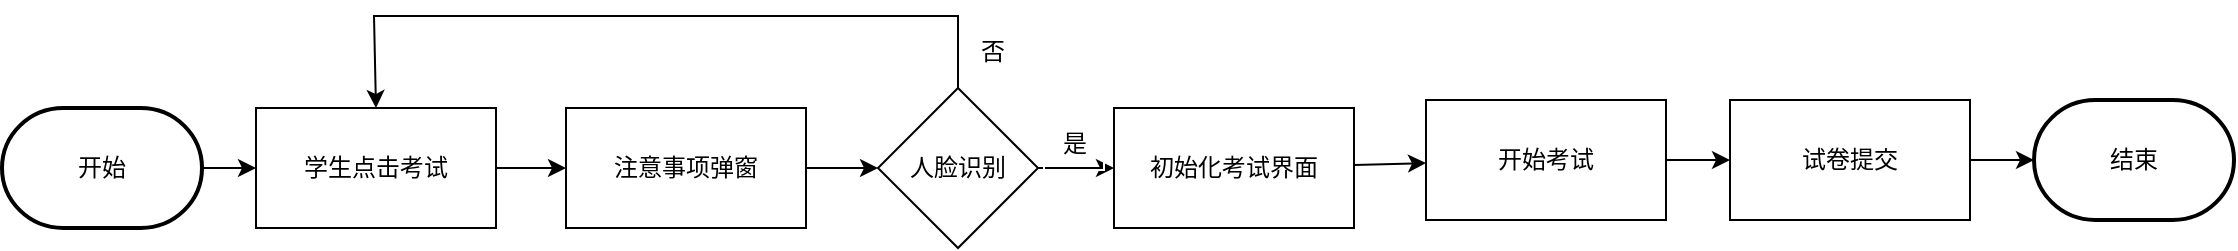 <mxfile scale="8" border="20">
    <diagram id="CX3G9Xh7dB3GCvSDx5av" name="第 1 页">
        <mxGraphModel dx="1330" dy="785" grid="0" gridSize="10" guides="1" tooltips="1" connect="1" arrows="1" fold="1" page="1" pageScale="1" pageWidth="1169" pageHeight="827" background="#ffffff" math="0" shadow="0">
            <root>
                <mxCell id="0"/>
                <mxCell id="1" parent="0"/>
                <mxCell id="60" value="" style="edgeStyle=none;html=1;strokeColor=#000000;fontColor=#000000;" parent="1" source="58" target="59" edge="1">
                    <mxGeometry relative="1" as="geometry"/>
                </mxCell>
                <mxCell id="58" value="学生点击考试" style="rounded=0;whiteSpace=wrap;html=1;fillColor=#FFFFFF;strokeColor=#000000;fontColor=#000000;" parent="1" vertex="1">
                    <mxGeometry x="161" y="220" width="120" height="60" as="geometry"/>
                </mxCell>
                <mxCell id="63" value="" style="edgeStyle=none;html=1;strokeColor=#000000;fontColor=#000000;" parent="1" source="59" target="62" edge="1">
                    <mxGeometry relative="1" as="geometry"/>
                </mxCell>
                <mxCell id="59" value="注意事项弹窗" style="rounded=0;whiteSpace=wrap;html=1;fillColor=#FFFFFF;strokeColor=#000000;fontColor=#000000;" parent="1" vertex="1">
                    <mxGeometry x="316" y="220" width="120" height="60" as="geometry"/>
                </mxCell>
                <mxCell id="64" style="edgeStyle=none;html=1;exitX=0.5;exitY=0;exitDx=0;exitDy=0;entryX=0.5;entryY=0;entryDx=0;entryDy=0;strokeColor=#000000;rounded=0;fontColor=#000000;" parent="1" source="62" target="58" edge="1">
                    <mxGeometry relative="1" as="geometry">
                        <Array as="points">
                            <mxPoint x="512" y="174"/>
                            <mxPoint x="220" y="174"/>
                        </Array>
                    </mxGeometry>
                </mxCell>
                <mxCell id="67" value="" style="edgeStyle=none;rounded=0;html=1;strokeColor=#000000;fontColor=#000000;" parent="1" source="62" target="66" edge="1">
                    <mxGeometry relative="1" as="geometry"/>
                </mxCell>
                <mxCell id="62" value="人脸识别" style="rhombus;whiteSpace=wrap;html=1;rounded=0;fillColor=#FFFFFF;strokeColor=#000000;fontColor=#000000;" parent="1" vertex="1">
                    <mxGeometry x="472" y="210" width="80" height="80" as="geometry"/>
                </mxCell>
                <mxCell id="65" value="&lt;font&gt;否&lt;/font&gt;" style="text;html=1;align=center;verticalAlign=middle;resizable=0;points=[];autosize=1;strokeColor=#FFFFFF;fillColor=none;fontColor=#000000;" parent="1" vertex="1">
                    <mxGeometry x="514" y="179" width="30" height="26" as="geometry"/>
                </mxCell>
                <mxCell id="69" value="" style="edgeStyle=none;rounded=0;html=1;strokeColor=#000000;fontColor=#000000;" parent="1" source="66" target="68" edge="1">
                    <mxGeometry relative="1" as="geometry"/>
                </mxCell>
                <mxCell id="66" value="初始化考试界面" style="whiteSpace=wrap;html=1;rounded=0;fillColor=#FFFFFF;strokeColor=#000000;fontColor=#000000;" parent="1" vertex="1">
                    <mxGeometry x="590" y="220" width="120" height="60" as="geometry"/>
                </mxCell>
                <mxCell id="77" value="" style="edgeStyle=none;html=1;strokeColor=#000000;fontColor=#000000;" edge="1" parent="1" source="68" target="76">
                    <mxGeometry relative="1" as="geometry"/>
                </mxCell>
                <mxCell id="68" value="开始考试" style="whiteSpace=wrap;html=1;rounded=0;fillColor=#FFFFFF;strokeColor=#000000;fontColor=#000000;" parent="1" vertex="1">
                    <mxGeometry x="746" y="216" width="120" height="60" as="geometry"/>
                </mxCell>
                <mxCell id="72" style="edgeStyle=none;html=1;exitX=1;exitY=0.5;exitDx=0;exitDy=0;exitPerimeter=0;entryX=0;entryY=0.5;entryDx=0;entryDy=0;strokeColor=#000000;fontColor=#000000;" edge="1" parent="1" source="70" target="58">
                    <mxGeometry relative="1" as="geometry"/>
                </mxCell>
                <mxCell id="70" value="开始" style="strokeWidth=2;html=1;shape=mxgraph.flowchart.terminator;whiteSpace=wrap;fillColor=#FFFFFF;strokeColor=#000000;fontColor=#000000;" vertex="1" parent="1">
                    <mxGeometry x="34" y="220" width="100" height="60" as="geometry"/>
                </mxCell>
                <mxCell id="73" value="&lt;font&gt;是&lt;/font&gt;" style="text;html=1;align=center;verticalAlign=middle;resizable=0;points=[];autosize=1;strokeColor=#FFFFFF;fillColor=none;fontColor=#000000;" vertex="1" parent="1">
                    <mxGeometry x="555" y="225" width="30" height="26" as="geometry"/>
                </mxCell>
                <mxCell id="79" style="edgeStyle=none;html=1;exitX=1;exitY=0.5;exitDx=0;exitDy=0;entryX=0;entryY=0.5;entryDx=0;entryDy=0;entryPerimeter=0;strokeColor=#000000;fontColor=#000000;" edge="1" parent="1" source="76" target="78">
                    <mxGeometry relative="1" as="geometry"/>
                </mxCell>
                <mxCell id="76" value="试卷提交" style="whiteSpace=wrap;html=1;rounded=0;fillColor=#FFFFFF;strokeColor=#000000;fontColor=#000000;" vertex="1" parent="1">
                    <mxGeometry x="898" y="216" width="120" height="60" as="geometry"/>
                </mxCell>
                <mxCell id="78" value="结束" style="strokeWidth=2;html=1;shape=mxgraph.flowchart.terminator;whiteSpace=wrap;fontColor=#000000;fillColor=#FFFFFF;strokeColor=#000000;" vertex="1" parent="1">
                    <mxGeometry x="1050" y="216" width="100" height="60" as="geometry"/>
                </mxCell>
            </root>
        </mxGraphModel>
    </diagram>
</mxfile>